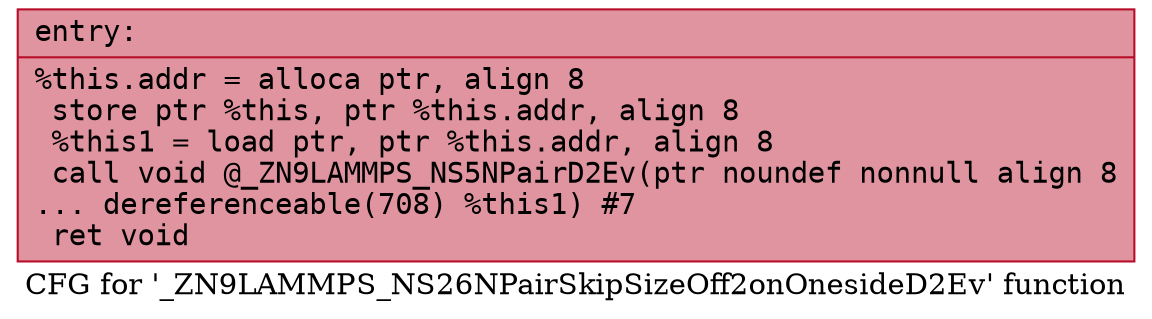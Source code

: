 digraph "CFG for '_ZN9LAMMPS_NS26NPairSkipSizeOff2onOnesideD2Ev' function" {
	label="CFG for '_ZN9LAMMPS_NS26NPairSkipSizeOff2onOnesideD2Ev' function";

	Node0x55c8bc063000 [shape=record,color="#b70d28ff", style=filled, fillcolor="#b70d2870" fontname="Courier",label="{entry:\l|  %this.addr = alloca ptr, align 8\l  store ptr %this, ptr %this.addr, align 8\l  %this1 = load ptr, ptr %this.addr, align 8\l  call void @_ZN9LAMMPS_NS5NPairD2Ev(ptr noundef nonnull align 8\l... dereferenceable(708) %this1) #7\l  ret void\l}"];
}
